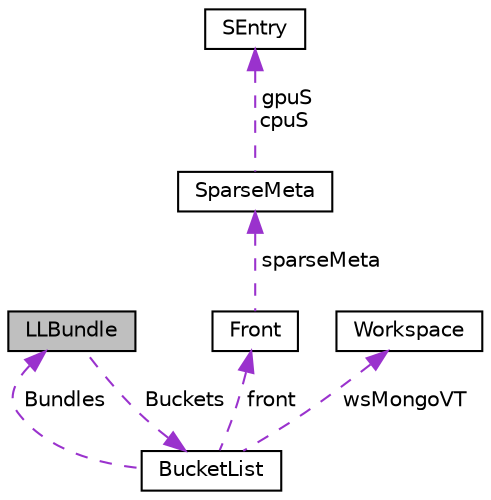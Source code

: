 digraph "LLBundle"
{
 // INTERACTIVE_SVG=YES
  edge [fontname="Helvetica",fontsize="10",labelfontname="Helvetica",labelfontsize="10"];
  node [fontname="Helvetica",fontsize="10",shape=record];
  Node1 [label="LLBundle",height=0.2,width=0.4,color="black", fillcolor="grey75", style="filled" fontcolor="black"];
  Node2 -> Node1 [dir="back",color="darkorchid3",fontsize="10",style="dashed",label=" Buckets" ,fontname="Helvetica"];
  Node2 [label="BucketList",height=0.2,width=0.4,color="black", fillcolor="white", style="filled",URL="$class_bucket_list.html"];
  Node1 -> Node2 [dir="back",color="darkorchid3",fontsize="10",style="dashed",label=" Bundles" ,fontname="Helvetica"];
  Node3 -> Node2 [dir="back",color="darkorchid3",fontsize="10",style="dashed",label=" front" ,fontname="Helvetica"];
  Node3 [label="Front",height=0.2,width=0.4,color="black", fillcolor="white", style="filled",URL="$class_front.html"];
  Node4 -> Node3 [dir="back",color="darkorchid3",fontsize="10",style="dashed",label=" sparseMeta" ,fontname="Helvetica"];
  Node4 [label="SparseMeta",height=0.2,width=0.4,color="black", fillcolor="white", style="filled",URL="$class_sparse_meta.html"];
  Node5 -> Node4 [dir="back",color="darkorchid3",fontsize="10",style="dashed",label=" gpuS\ncpuS" ,fontname="Helvetica"];
  Node5 [label="SEntry",height=0.2,width=0.4,color="black", fillcolor="white", style="filled",URL="$struct_s_entry.html"];
  Node6 -> Node2 [dir="back",color="darkorchid3",fontsize="10",style="dashed",label=" wsMongoVT" ,fontname="Helvetica"];
  Node6 [label="Workspace",height=0.2,width=0.4,color="black", fillcolor="white", style="filled",URL="$class_workspace.html"];
}
